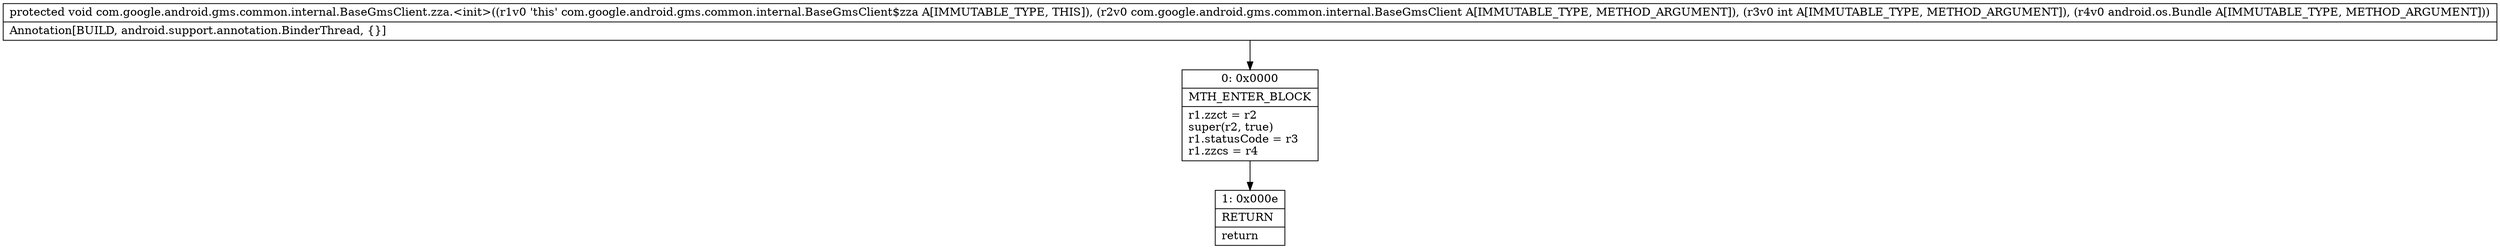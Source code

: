 digraph "CFG forcom.google.android.gms.common.internal.BaseGmsClient.zza.\<init\>(Lcom\/google\/android\/gms\/common\/internal\/BaseGmsClient;ILandroid\/os\/Bundle;)V" {
Node_0 [shape=record,label="{0\:\ 0x0000|MTH_ENTER_BLOCK\l|r1.zzct = r2\lsuper(r2, true)\lr1.statusCode = r3\lr1.zzcs = r4\l}"];
Node_1 [shape=record,label="{1\:\ 0x000e|RETURN\l|return\l}"];
MethodNode[shape=record,label="{protected void com.google.android.gms.common.internal.BaseGmsClient.zza.\<init\>((r1v0 'this' com.google.android.gms.common.internal.BaseGmsClient$zza A[IMMUTABLE_TYPE, THIS]), (r2v0 com.google.android.gms.common.internal.BaseGmsClient A[IMMUTABLE_TYPE, METHOD_ARGUMENT]), (r3v0 int A[IMMUTABLE_TYPE, METHOD_ARGUMENT]), (r4v0 android.os.Bundle A[IMMUTABLE_TYPE, METHOD_ARGUMENT]))  | Annotation[BUILD, android.support.annotation.BinderThread, \{\}]\l}"];
MethodNode -> Node_0;
Node_0 -> Node_1;
}

